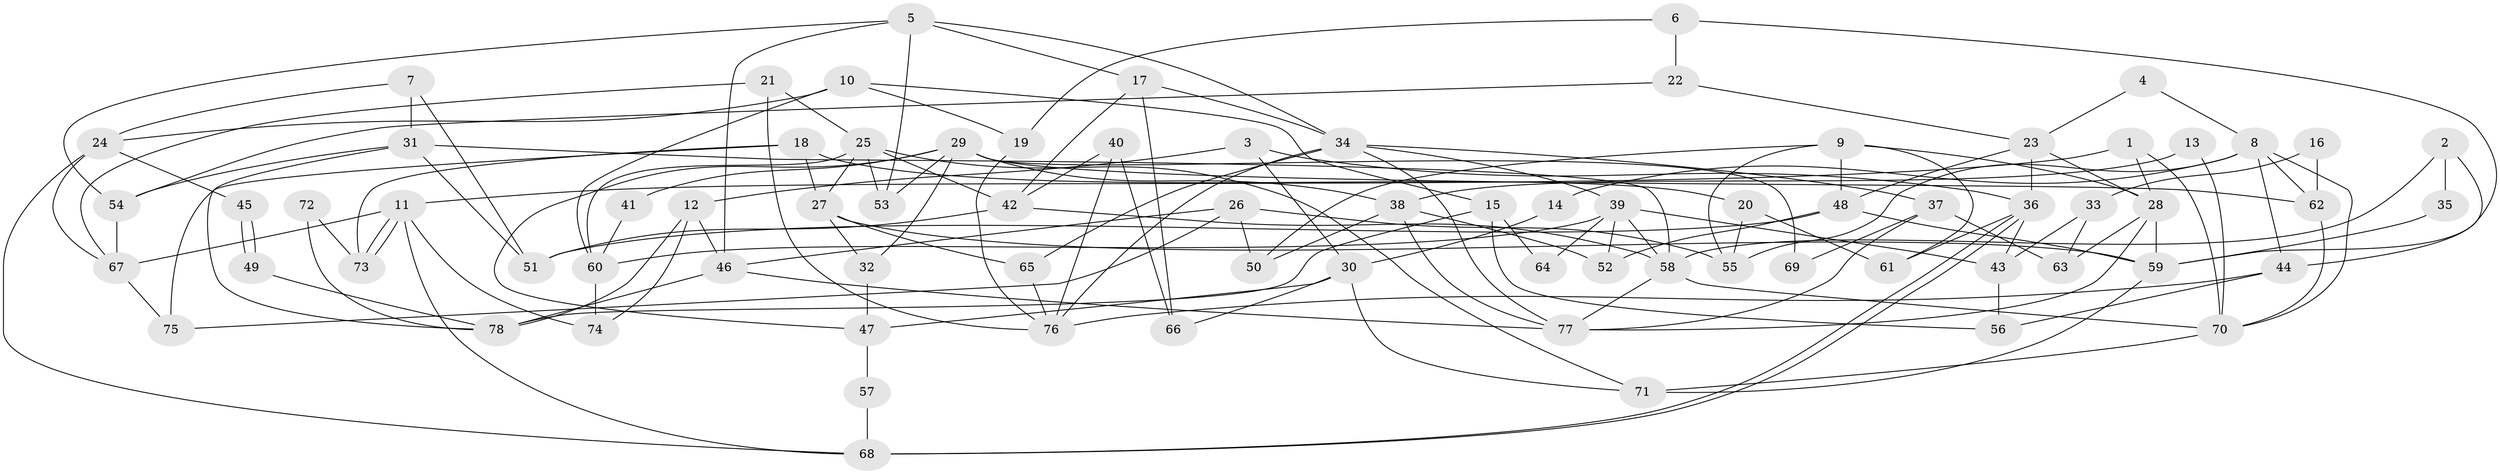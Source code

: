 // Generated by graph-tools (version 1.1) at 2025/15/03/09/25 04:15:14]
// undirected, 78 vertices, 156 edges
graph export_dot {
graph [start="1"]
  node [color=gray90,style=filled];
  1;
  2;
  3;
  4;
  5;
  6;
  7;
  8;
  9;
  10;
  11;
  12;
  13;
  14;
  15;
  16;
  17;
  18;
  19;
  20;
  21;
  22;
  23;
  24;
  25;
  26;
  27;
  28;
  29;
  30;
  31;
  32;
  33;
  34;
  35;
  36;
  37;
  38;
  39;
  40;
  41;
  42;
  43;
  44;
  45;
  46;
  47;
  48;
  49;
  50;
  51;
  52;
  53;
  54;
  55;
  56;
  57;
  58;
  59;
  60;
  61;
  62;
  63;
  64;
  65;
  66;
  67;
  68;
  69;
  70;
  71;
  72;
  73;
  74;
  75;
  76;
  77;
  78;
  1 -- 11;
  1 -- 28;
  1 -- 70;
  2 -- 58;
  2 -- 44;
  2 -- 35;
  3 -- 12;
  3 -- 36;
  3 -- 30;
  4 -- 23;
  4 -- 8;
  5 -- 46;
  5 -- 34;
  5 -- 17;
  5 -- 53;
  5 -- 54;
  6 -- 59;
  6 -- 22;
  6 -- 19;
  7 -- 24;
  7 -- 51;
  7 -- 31;
  8 -- 62;
  8 -- 70;
  8 -- 14;
  8 -- 44;
  8 -- 55;
  9 -- 28;
  9 -- 50;
  9 -- 48;
  9 -- 55;
  9 -- 61;
  10 -- 15;
  10 -- 19;
  10 -- 24;
  10 -- 60;
  11 -- 68;
  11 -- 73;
  11 -- 73;
  11 -- 67;
  11 -- 74;
  12 -- 74;
  12 -- 78;
  12 -- 46;
  13 -- 38;
  13 -- 70;
  14 -- 30;
  15 -- 56;
  15 -- 78;
  15 -- 64;
  16 -- 33;
  16 -- 62;
  17 -- 42;
  17 -- 34;
  17 -- 66;
  18 -- 75;
  18 -- 20;
  18 -- 27;
  18 -- 73;
  19 -- 76;
  20 -- 61;
  20 -- 55;
  21 -- 76;
  21 -- 67;
  21 -- 25;
  22 -- 54;
  22 -- 23;
  23 -- 48;
  23 -- 28;
  23 -- 36;
  24 -- 67;
  24 -- 45;
  24 -- 68;
  25 -- 27;
  25 -- 42;
  25 -- 53;
  25 -- 60;
  25 -- 71;
  26 -- 55;
  26 -- 46;
  26 -- 50;
  26 -- 75;
  27 -- 65;
  27 -- 32;
  27 -- 59;
  28 -- 59;
  28 -- 77;
  28 -- 63;
  29 -- 53;
  29 -- 47;
  29 -- 32;
  29 -- 38;
  29 -- 41;
  29 -- 62;
  29 -- 69;
  30 -- 71;
  30 -- 47;
  30 -- 66;
  31 -- 51;
  31 -- 54;
  31 -- 58;
  31 -- 78;
  32 -- 47;
  33 -- 43;
  33 -- 63;
  34 -- 39;
  34 -- 37;
  34 -- 65;
  34 -- 76;
  34 -- 77;
  35 -- 59;
  36 -- 68;
  36 -- 68;
  36 -- 43;
  36 -- 61;
  37 -- 77;
  37 -- 63;
  37 -- 69;
  38 -- 77;
  38 -- 50;
  38 -- 52;
  39 -- 60;
  39 -- 58;
  39 -- 43;
  39 -- 52;
  39 -- 64;
  40 -- 42;
  40 -- 66;
  40 -- 76;
  41 -- 60;
  42 -- 58;
  42 -- 51;
  43 -- 56;
  44 -- 76;
  44 -- 56;
  45 -- 49;
  45 -- 49;
  46 -- 77;
  46 -- 78;
  47 -- 57;
  48 -- 52;
  48 -- 51;
  48 -- 59;
  49 -- 78;
  54 -- 67;
  57 -- 68;
  58 -- 70;
  58 -- 77;
  59 -- 71;
  60 -- 74;
  62 -- 70;
  65 -- 76;
  67 -- 75;
  70 -- 71;
  72 -- 73;
  72 -- 78;
}
